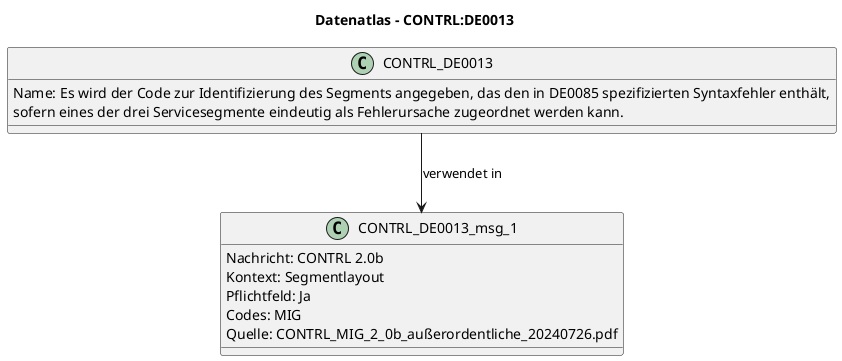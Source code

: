 @startuml
title Datenatlas – CONTRL:DE0013
class CONTRL_DE0013 {
  Name: Es wird der Code zur Identifizierung des Segments angegeben, das den in DE0085 spezifizierten Syntaxfehler enthält,
sofern eines der drei Servicesegmente eindeutig als Fehlerursache zugeordnet werden kann.
}
class CONTRL_DE0013_msg_1 {
  Nachricht: CONTRL 2.0b
  Kontext: Segmentlayout
  Pflichtfeld: Ja
  Codes: MIG
  Quelle: CONTRL_MIG_2_0b_außerordentliche_20240726.pdf
}
CONTRL_DE0013 --> CONTRL_DE0013_msg_1 : verwendet in
@enduml